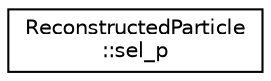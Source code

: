 digraph "Graphical Class Hierarchy"
{
 // LATEX_PDF_SIZE
  edge [fontname="Helvetica",fontsize="10",labelfontname="Helvetica",labelfontsize="10"];
  node [fontname="Helvetica",fontsize="10",shape=record];
  rankdir="LR";
  Node0 [label="ReconstructedParticle\l::sel_p",height=0.2,width=0.4,color="black", fillcolor="white", style="filled",URL="$struct_reconstructed_particle_1_1sel__p.html",tooltip="select ReconstructedParticles with momentum greater than a minimum value [GeV]"];
}
